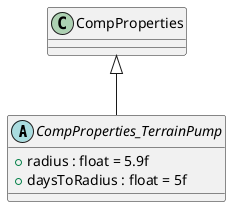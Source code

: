 @startuml
abstract class CompProperties_TerrainPump {
    + radius : float = 5.9f
    + daysToRadius : float = 5f
}
CompProperties <|-- CompProperties_TerrainPump
@enduml
